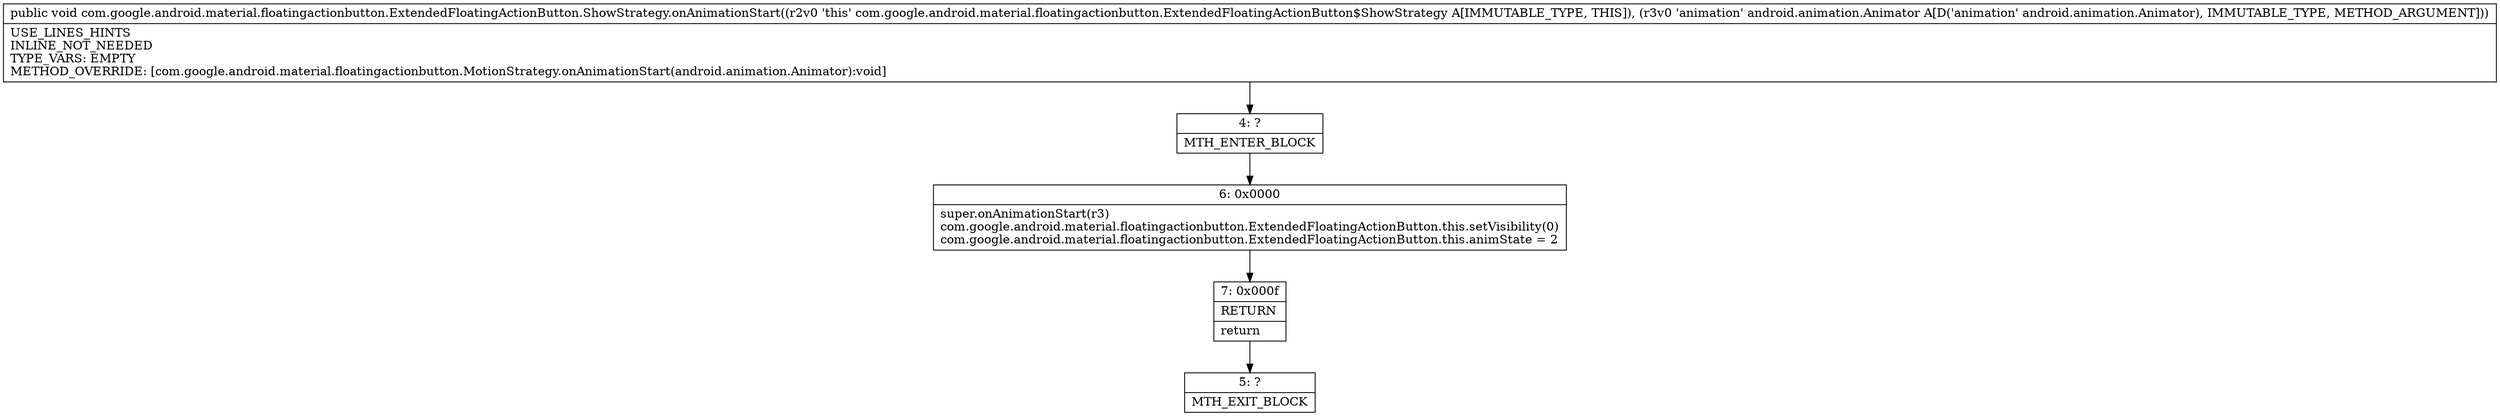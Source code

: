 digraph "CFG forcom.google.android.material.floatingactionbutton.ExtendedFloatingActionButton.ShowStrategy.onAnimationStart(Landroid\/animation\/Animator;)V" {
Node_4 [shape=record,label="{4\:\ ?|MTH_ENTER_BLOCK\l}"];
Node_6 [shape=record,label="{6\:\ 0x0000|super.onAnimationStart(r3)\lcom.google.android.material.floatingactionbutton.ExtendedFloatingActionButton.this.setVisibility(0)\lcom.google.android.material.floatingactionbutton.ExtendedFloatingActionButton.this.animState = 2\l}"];
Node_7 [shape=record,label="{7\:\ 0x000f|RETURN\l|return\l}"];
Node_5 [shape=record,label="{5\:\ ?|MTH_EXIT_BLOCK\l}"];
MethodNode[shape=record,label="{public void com.google.android.material.floatingactionbutton.ExtendedFloatingActionButton.ShowStrategy.onAnimationStart((r2v0 'this' com.google.android.material.floatingactionbutton.ExtendedFloatingActionButton$ShowStrategy A[IMMUTABLE_TYPE, THIS]), (r3v0 'animation' android.animation.Animator A[D('animation' android.animation.Animator), IMMUTABLE_TYPE, METHOD_ARGUMENT]))  | USE_LINES_HINTS\lINLINE_NOT_NEEDED\lTYPE_VARS: EMPTY\lMETHOD_OVERRIDE: [com.google.android.material.floatingactionbutton.MotionStrategy.onAnimationStart(android.animation.Animator):void]\l}"];
MethodNode -> Node_4;Node_4 -> Node_6;
Node_6 -> Node_7;
Node_7 -> Node_5;
}

